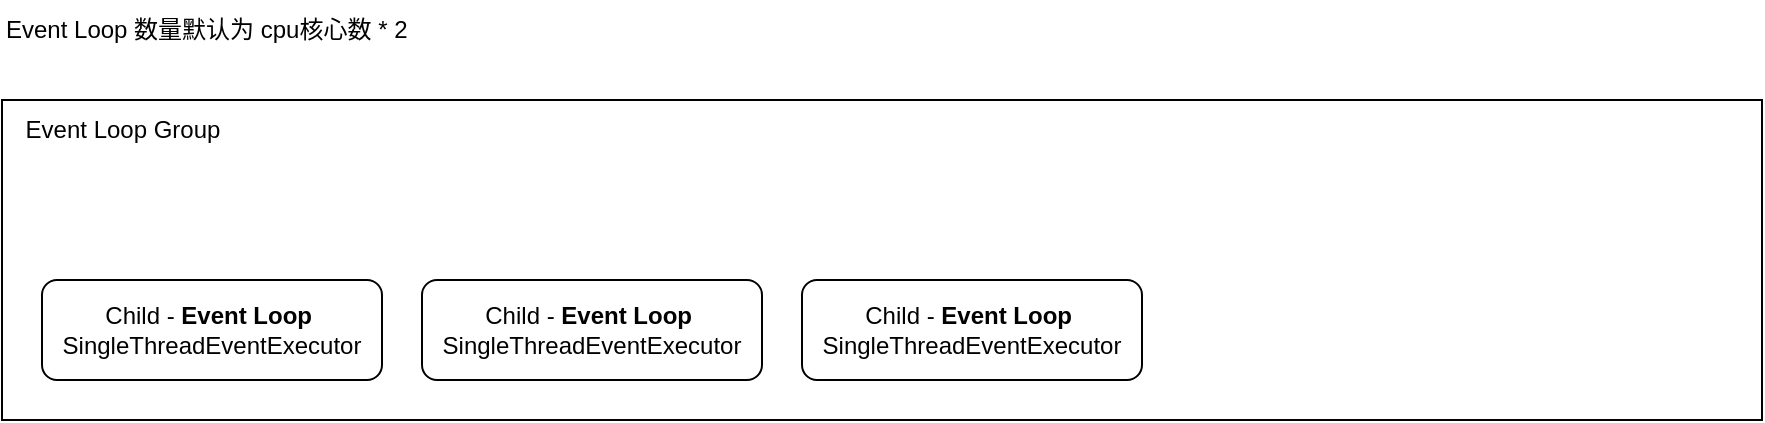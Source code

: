 <mxfile version="20.8.16" type="device"><diagram name="第 1 页" id="sK3Iv6pWmYlm6z8xsZA3"><mxGraphModel dx="1834" dy="1636" grid="1" gridSize="10" guides="1" tooltips="1" connect="1" arrows="1" fold="1" page="0" pageScale="1" pageWidth="827" pageHeight="1169" math="0" shadow="0"><root><mxCell id="0"/><mxCell id="1" parent="0"/><mxCell id="aGhk4CU0PHGTVZg7UNTr-4" value="" style="rounded=0;whiteSpace=wrap;html=1;" vertex="1" parent="1"><mxGeometry x="-40" y="-680" width="880" height="160" as="geometry"/></mxCell><mxCell id="aGhk4CU0PHGTVZg7UNTr-1" value="Child - &lt;b&gt;Event Loop&amp;nbsp;&lt;/b&gt; SingleThreadEventExecutor" style="rounded=1;whiteSpace=wrap;html=1;" vertex="1" parent="1"><mxGeometry x="-20" y="-590" width="170" height="50" as="geometry"/></mxCell><mxCell id="aGhk4CU0PHGTVZg7UNTr-5" value="Event Loop Group" style="text;html=1;align=center;verticalAlign=middle;resizable=0;points=[];autosize=1;strokeColor=none;fillColor=none;" vertex="1" parent="1"><mxGeometry x="-40" y="-680" width="120" height="30" as="geometry"/></mxCell><mxCell id="aGhk4CU0PHGTVZg7UNTr-6" value="Child - &lt;b&gt;Event Loop&lt;/b&gt;&amp;nbsp; SingleThreadEventExecutor" style="rounded=1;whiteSpace=wrap;html=1;" vertex="1" parent="1"><mxGeometry x="170" y="-590" width="170" height="50" as="geometry"/></mxCell><mxCell id="aGhk4CU0PHGTVZg7UNTr-7" value="Child - &lt;b&gt;Event Loop&lt;/b&gt;&amp;nbsp; SingleThreadEventExecutor" style="rounded=1;whiteSpace=wrap;html=1;" vertex="1" parent="1"><mxGeometry x="360" y="-590" width="170" height="50" as="geometry"/></mxCell><mxCell id="aGhk4CU0PHGTVZg7UNTr-8" value="Event Loop 数量默认为 cpu核心数 * 2" style="text;html=1;align=left;verticalAlign=middle;resizable=0;points=[];autosize=1;strokeColor=none;fillColor=none;" vertex="1" parent="1"><mxGeometry x="-40" y="-730" width="220" height="30" as="geometry"/></mxCell></root></mxGraphModel></diagram></mxfile>